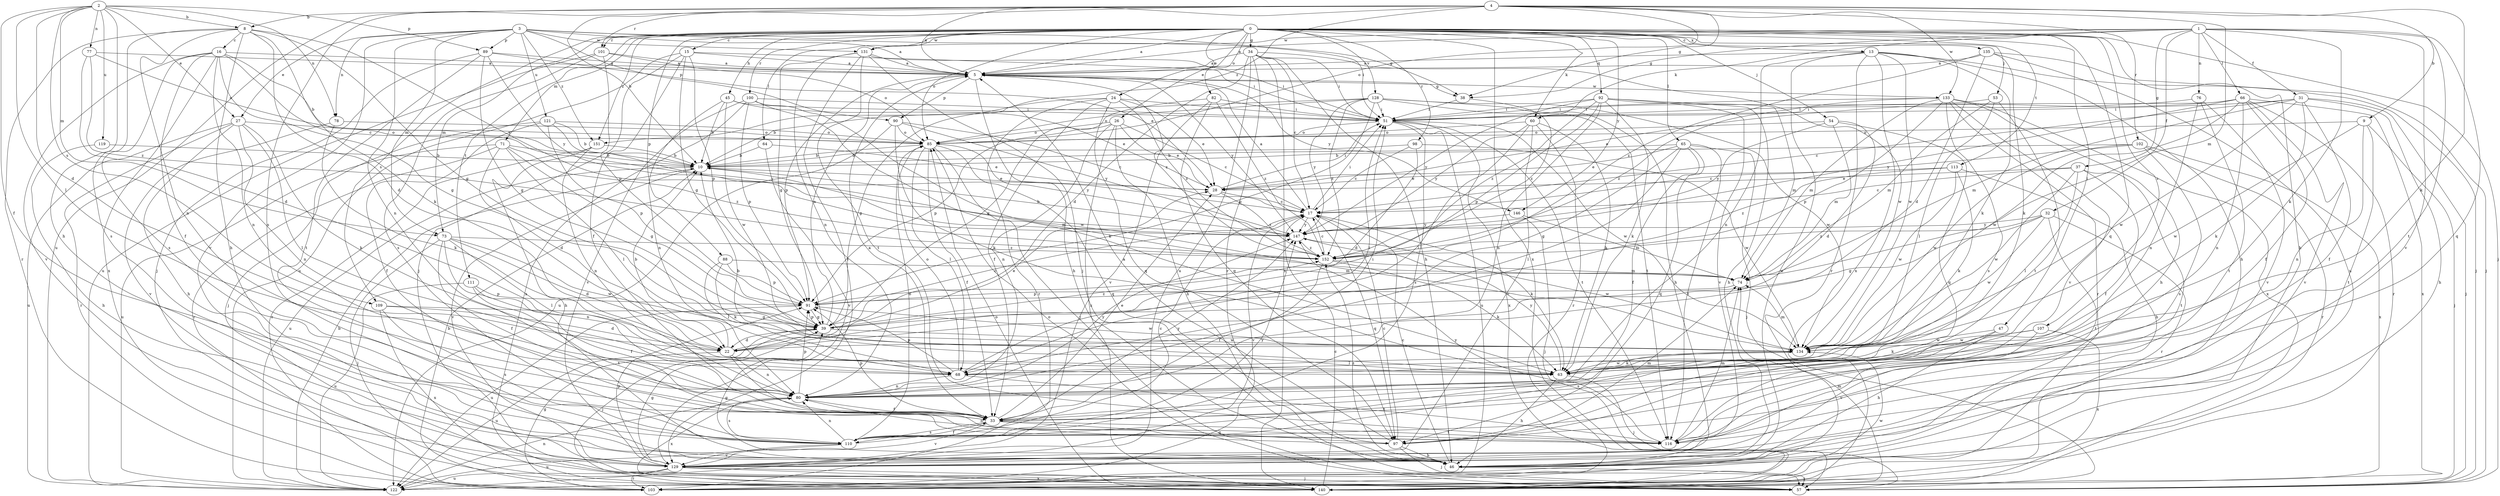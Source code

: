 strict digraph  {
0;
1;
2;
3;
4;
5;
8;
9;
10;
13;
15;
16;
17;
22;
24;
26;
27;
28;
31;
32;
33;
34;
37;
38;
39;
45;
46;
47;
51;
53;
54;
57;
60;
63;
64;
65;
66;
68;
71;
73;
74;
76;
77;
78;
80;
82;
85;
88;
89;
90;
91;
92;
97;
98;
100;
101;
102;
103;
107;
109;
110;
111;
113;
116;
119;
121;
122;
128;
129;
131;
133;
134;
135;
140;
146;
147;
151;
152;
0 -> 5  [label=a];
0 -> 13  [label=c];
0 -> 15  [label=c];
0 -> 24  [label=e];
0 -> 26  [label=e];
0 -> 34  [label=g];
0 -> 45  [label=h];
0 -> 46  [label=h];
0 -> 47  [label=i];
0 -> 53  [label=j];
0 -> 54  [label=j];
0 -> 57  [label=j];
0 -> 60  [label=k];
0 -> 64  [label=l];
0 -> 65  [label=l];
0 -> 71  [label=m];
0 -> 73  [label=m];
0 -> 82  [label=o];
0 -> 85  [label=o];
0 -> 88  [label=p];
0 -> 92  [label=q];
0 -> 97  [label=q];
0 -> 98  [label=r];
0 -> 100  [label=r];
0 -> 101  [label=r];
0 -> 107  [label=s];
0 -> 109  [label=s];
0 -> 111  [label=t];
0 -> 113  [label=t];
0 -> 128  [label=v];
0 -> 131  [label=w];
0 -> 135  [label=x];
0 -> 140  [label=x];
0 -> 146  [label=y];
0 -> 151  [label=z];
1 -> 5  [label=a];
1 -> 31  [label=f];
1 -> 32  [label=f];
1 -> 37  [label=g];
1 -> 38  [label=g];
1 -> 60  [label=k];
1 -> 63  [label=k];
1 -> 66  [label=l];
1 -> 76  [label=n];
1 -> 97  [label=q];
1 -> 116  [label=t];
1 -> 129  [label=v];
1 -> 131  [label=w];
2 -> 8  [label=b];
2 -> 22  [label=d];
2 -> 27  [label=e];
2 -> 33  [label=f];
2 -> 46  [label=h];
2 -> 68  [label=l];
2 -> 73  [label=m];
2 -> 77  [label=n];
2 -> 78  [label=n];
2 -> 89  [label=p];
2 -> 109  [label=s];
2 -> 119  [label=u];
3 -> 5  [label=a];
3 -> 27  [label=e];
3 -> 38  [label=g];
3 -> 51  [label=i];
3 -> 73  [label=m];
3 -> 78  [label=n];
3 -> 80  [label=n];
3 -> 89  [label=p];
3 -> 90  [label=p];
3 -> 121  [label=u];
3 -> 129  [label=v];
3 -> 131  [label=w];
3 -> 151  [label=z];
4 -> 5  [label=a];
4 -> 8  [label=b];
4 -> 9  [label=b];
4 -> 10  [label=b];
4 -> 38  [label=g];
4 -> 63  [label=k];
4 -> 74  [label=m];
4 -> 85  [label=o];
4 -> 101  [label=r];
4 -> 102  [label=r];
4 -> 110  [label=s];
4 -> 122  [label=u];
4 -> 133  [label=w];
4 -> 151  [label=z];
5 -> 38  [label=g];
5 -> 46  [label=h];
5 -> 90  [label=p];
5 -> 91  [label=p];
5 -> 133  [label=w];
5 -> 146  [label=y];
5 -> 147  [label=y];
5 -> 152  [label=z];
8 -> 16  [label=c];
8 -> 22  [label=d];
8 -> 39  [label=g];
8 -> 46  [label=h];
8 -> 63  [label=k];
8 -> 80  [label=n];
8 -> 103  [label=r];
8 -> 110  [label=s];
8 -> 147  [label=y];
9 -> 57  [label=j];
9 -> 80  [label=n];
9 -> 85  [label=o];
9 -> 116  [label=t];
9 -> 134  [label=w];
10 -> 28  [label=e];
10 -> 74  [label=m];
10 -> 122  [label=u];
10 -> 129  [label=v];
13 -> 5  [label=a];
13 -> 46  [label=h];
13 -> 57  [label=j];
13 -> 63  [label=k];
13 -> 80  [label=n];
13 -> 103  [label=r];
13 -> 122  [label=u];
13 -> 134  [label=w];
13 -> 140  [label=x];
15 -> 5  [label=a];
15 -> 33  [label=f];
15 -> 39  [label=g];
15 -> 51  [label=i];
15 -> 57  [label=j];
15 -> 91  [label=p];
15 -> 122  [label=u];
16 -> 5  [label=a];
16 -> 10  [label=b];
16 -> 17  [label=c];
16 -> 33  [label=f];
16 -> 39  [label=g];
16 -> 80  [label=n];
16 -> 110  [label=s];
16 -> 129  [label=v];
16 -> 140  [label=x];
17 -> 5  [label=a];
17 -> 51  [label=i];
17 -> 63  [label=k];
17 -> 97  [label=q];
17 -> 129  [label=v];
17 -> 147  [label=y];
22 -> 10  [label=b];
22 -> 28  [label=e];
22 -> 80  [label=n];
22 -> 116  [label=t];
22 -> 122  [label=u];
24 -> 28  [label=e];
24 -> 33  [label=f];
24 -> 39  [label=g];
24 -> 51  [label=i];
24 -> 97  [label=q];
24 -> 103  [label=r];
24 -> 152  [label=z];
26 -> 17  [label=c];
26 -> 28  [label=e];
26 -> 46  [label=h];
26 -> 80  [label=n];
26 -> 85  [label=o];
26 -> 91  [label=p];
26 -> 140  [label=x];
27 -> 46  [label=h];
27 -> 63  [label=k];
27 -> 68  [label=l];
27 -> 80  [label=n];
27 -> 85  [label=o];
27 -> 103  [label=r];
27 -> 122  [label=u];
28 -> 17  [label=c];
28 -> 51  [label=i];
28 -> 152  [label=z];
31 -> 17  [label=c];
31 -> 33  [label=f];
31 -> 46  [label=h];
31 -> 51  [label=i];
31 -> 57  [label=j];
31 -> 63  [label=k];
31 -> 74  [label=m];
31 -> 134  [label=w];
32 -> 39  [label=g];
32 -> 103  [label=r];
32 -> 116  [label=t];
32 -> 134  [label=w];
32 -> 147  [label=y];
32 -> 152  [label=z];
33 -> 5  [label=a];
33 -> 28  [label=e];
33 -> 91  [label=p];
33 -> 97  [label=q];
33 -> 110  [label=s];
33 -> 116  [label=t];
33 -> 129  [label=v];
33 -> 147  [label=y];
34 -> 5  [label=a];
34 -> 17  [label=c];
34 -> 22  [label=d];
34 -> 46  [label=h];
34 -> 51  [label=i];
34 -> 103  [label=r];
34 -> 122  [label=u];
34 -> 134  [label=w];
34 -> 140  [label=x];
37 -> 17  [label=c];
37 -> 28  [label=e];
37 -> 33  [label=f];
37 -> 68  [label=l];
37 -> 116  [label=t];
37 -> 134  [label=w];
38 -> 51  [label=i];
38 -> 152  [label=z];
39 -> 5  [label=a];
39 -> 17  [label=c];
39 -> 22  [label=d];
39 -> 57  [label=j];
39 -> 91  [label=p];
39 -> 134  [label=w];
39 -> 152  [label=z];
45 -> 10  [label=b];
45 -> 28  [label=e];
45 -> 51  [label=i];
45 -> 80  [label=n];
45 -> 134  [label=w];
46 -> 17  [label=c];
46 -> 39  [label=g];
46 -> 57  [label=j];
46 -> 152  [label=z];
47 -> 46  [label=h];
47 -> 110  [label=s];
47 -> 134  [label=w];
51 -> 85  [label=o];
51 -> 110  [label=s];
51 -> 116  [label=t];
51 -> 122  [label=u];
51 -> 134  [label=w];
51 -> 140  [label=x];
53 -> 51  [label=i];
53 -> 68  [label=l];
53 -> 74  [label=m];
53 -> 116  [label=t];
54 -> 22  [label=d];
54 -> 74  [label=m];
54 -> 85  [label=o];
54 -> 97  [label=q];
54 -> 147  [label=y];
57 -> 85  [label=o];
60 -> 63  [label=k];
60 -> 68  [label=l];
60 -> 85  [label=o];
60 -> 103  [label=r];
60 -> 129  [label=v];
60 -> 147  [label=y];
63 -> 10  [label=b];
63 -> 46  [label=h];
63 -> 57  [label=j];
63 -> 134  [label=w];
63 -> 147  [label=y];
64 -> 10  [label=b];
64 -> 28  [label=e];
64 -> 129  [label=v];
65 -> 10  [label=b];
65 -> 28  [label=e];
65 -> 33  [label=f];
65 -> 39  [label=g];
65 -> 57  [label=j];
65 -> 68  [label=l];
65 -> 97  [label=q];
65 -> 116  [label=t];
66 -> 28  [label=e];
66 -> 33  [label=f];
66 -> 51  [label=i];
66 -> 80  [label=n];
66 -> 103  [label=r];
66 -> 129  [label=v];
66 -> 134  [label=w];
66 -> 140  [label=x];
66 -> 147  [label=y];
68 -> 51  [label=i];
68 -> 80  [label=n];
68 -> 85  [label=o];
68 -> 91  [label=p];
68 -> 116  [label=t];
71 -> 10  [label=b];
71 -> 22  [label=d];
71 -> 39  [label=g];
71 -> 68  [label=l];
71 -> 103  [label=r];
71 -> 122  [label=u];
71 -> 152  [label=z];
73 -> 22  [label=d];
73 -> 33  [label=f];
73 -> 57  [label=j];
73 -> 68  [label=l];
73 -> 80  [label=n];
73 -> 134  [label=w];
73 -> 152  [label=z];
74 -> 91  [label=p];
76 -> 51  [label=i];
76 -> 80  [label=n];
76 -> 116  [label=t];
76 -> 129  [label=v];
77 -> 5  [label=a];
77 -> 22  [label=d];
77 -> 85  [label=o];
77 -> 152  [label=z];
78 -> 63  [label=k];
78 -> 85  [label=o];
78 -> 129  [label=v];
80 -> 33  [label=f];
80 -> 51  [label=i];
80 -> 91  [label=p];
80 -> 110  [label=s];
80 -> 140  [label=x];
80 -> 147  [label=y];
82 -> 39  [label=g];
82 -> 51  [label=i];
82 -> 97  [label=q];
82 -> 129  [label=v];
82 -> 152  [label=z];
85 -> 10  [label=b];
85 -> 33  [label=f];
85 -> 57  [label=j];
85 -> 68  [label=l];
85 -> 97  [label=q];
85 -> 147  [label=y];
88 -> 63  [label=k];
88 -> 68  [label=l];
88 -> 74  [label=m];
88 -> 91  [label=p];
89 -> 5  [label=a];
89 -> 28  [label=e];
89 -> 39  [label=g];
89 -> 57  [label=j];
89 -> 116  [label=t];
89 -> 147  [label=y];
90 -> 17  [label=c];
90 -> 63  [label=k];
90 -> 85  [label=o];
90 -> 122  [label=u];
90 -> 147  [label=y];
91 -> 39  [label=g];
91 -> 122  [label=u];
91 -> 134  [label=w];
92 -> 46  [label=h];
92 -> 51  [label=i];
92 -> 63  [label=k];
92 -> 74  [label=m];
92 -> 80  [label=n];
92 -> 91  [label=p];
92 -> 129  [label=v];
92 -> 147  [label=y];
92 -> 152  [label=z];
97 -> 5  [label=a];
97 -> 17  [label=c];
97 -> 46  [label=h];
97 -> 57  [label=j];
97 -> 74  [label=m];
97 -> 80  [label=n];
98 -> 10  [label=b];
98 -> 17  [label=c];
98 -> 22  [label=d];
98 -> 134  [label=w];
100 -> 51  [label=i];
100 -> 63  [label=k];
100 -> 91  [label=p];
100 -> 129  [label=v];
100 -> 134  [label=w];
100 -> 140  [label=x];
101 -> 5  [label=a];
101 -> 85  [label=o];
101 -> 91  [label=p];
101 -> 110  [label=s];
101 -> 122  [label=u];
102 -> 10  [label=b];
102 -> 17  [label=c];
102 -> 103  [label=r];
102 -> 110  [label=s];
102 -> 134  [label=w];
102 -> 140  [label=x];
103 -> 10  [label=b];
103 -> 39  [label=g];
103 -> 134  [label=w];
107 -> 63  [label=k];
107 -> 129  [label=v];
107 -> 134  [label=w];
107 -> 140  [label=x];
109 -> 22  [label=d];
109 -> 39  [label=g];
109 -> 110  [label=s];
109 -> 140  [label=x];
110 -> 17  [label=c];
110 -> 33  [label=f];
110 -> 80  [label=n];
110 -> 85  [label=o];
110 -> 122  [label=u];
110 -> 129  [label=v];
110 -> 147  [label=y];
111 -> 33  [label=f];
111 -> 91  [label=p];
111 -> 116  [label=t];
111 -> 122  [label=u];
113 -> 28  [label=e];
113 -> 46  [label=h];
113 -> 63  [label=k];
113 -> 134  [label=w];
113 -> 152  [label=z];
116 -> 74  [label=m];
116 -> 147  [label=y];
119 -> 10  [label=b];
119 -> 46  [label=h];
121 -> 10  [label=b];
121 -> 33  [label=f];
121 -> 57  [label=j];
121 -> 85  [label=o];
121 -> 91  [label=p];
121 -> 147  [label=y];
122 -> 10  [label=b];
122 -> 80  [label=n];
128 -> 10  [label=b];
128 -> 46  [label=h];
128 -> 51  [label=i];
128 -> 85  [label=o];
128 -> 91  [label=p];
128 -> 116  [label=t];
128 -> 134  [label=w];
128 -> 147  [label=y];
128 -> 152  [label=z];
129 -> 39  [label=g];
129 -> 57  [label=j];
129 -> 91  [label=p];
129 -> 103  [label=r];
129 -> 122  [label=u];
129 -> 140  [label=x];
131 -> 5  [label=a];
131 -> 39  [label=g];
131 -> 51  [label=i];
131 -> 57  [label=j];
131 -> 80  [label=n];
131 -> 116  [label=t];
131 -> 129  [label=v];
133 -> 46  [label=h];
133 -> 51  [label=i];
133 -> 74  [label=m];
133 -> 91  [label=p];
133 -> 103  [label=r];
133 -> 110  [label=s];
133 -> 129  [label=v];
133 -> 140  [label=x];
133 -> 152  [label=z];
134 -> 63  [label=k];
134 -> 68  [label=l];
134 -> 74  [label=m];
135 -> 5  [label=a];
135 -> 22  [label=d];
135 -> 57  [label=j];
135 -> 63  [label=k];
135 -> 122  [label=u];
135 -> 152  [label=z];
140 -> 17  [label=c];
140 -> 74  [label=m];
140 -> 85  [label=o];
146 -> 57  [label=j];
146 -> 74  [label=m];
146 -> 147  [label=y];
147 -> 10  [label=b];
147 -> 134  [label=w];
147 -> 152  [label=z];
151 -> 10  [label=b];
151 -> 46  [label=h];
151 -> 80  [label=n];
151 -> 103  [label=r];
152 -> 17  [label=c];
152 -> 33  [label=f];
152 -> 63  [label=k];
152 -> 74  [label=m];
}
